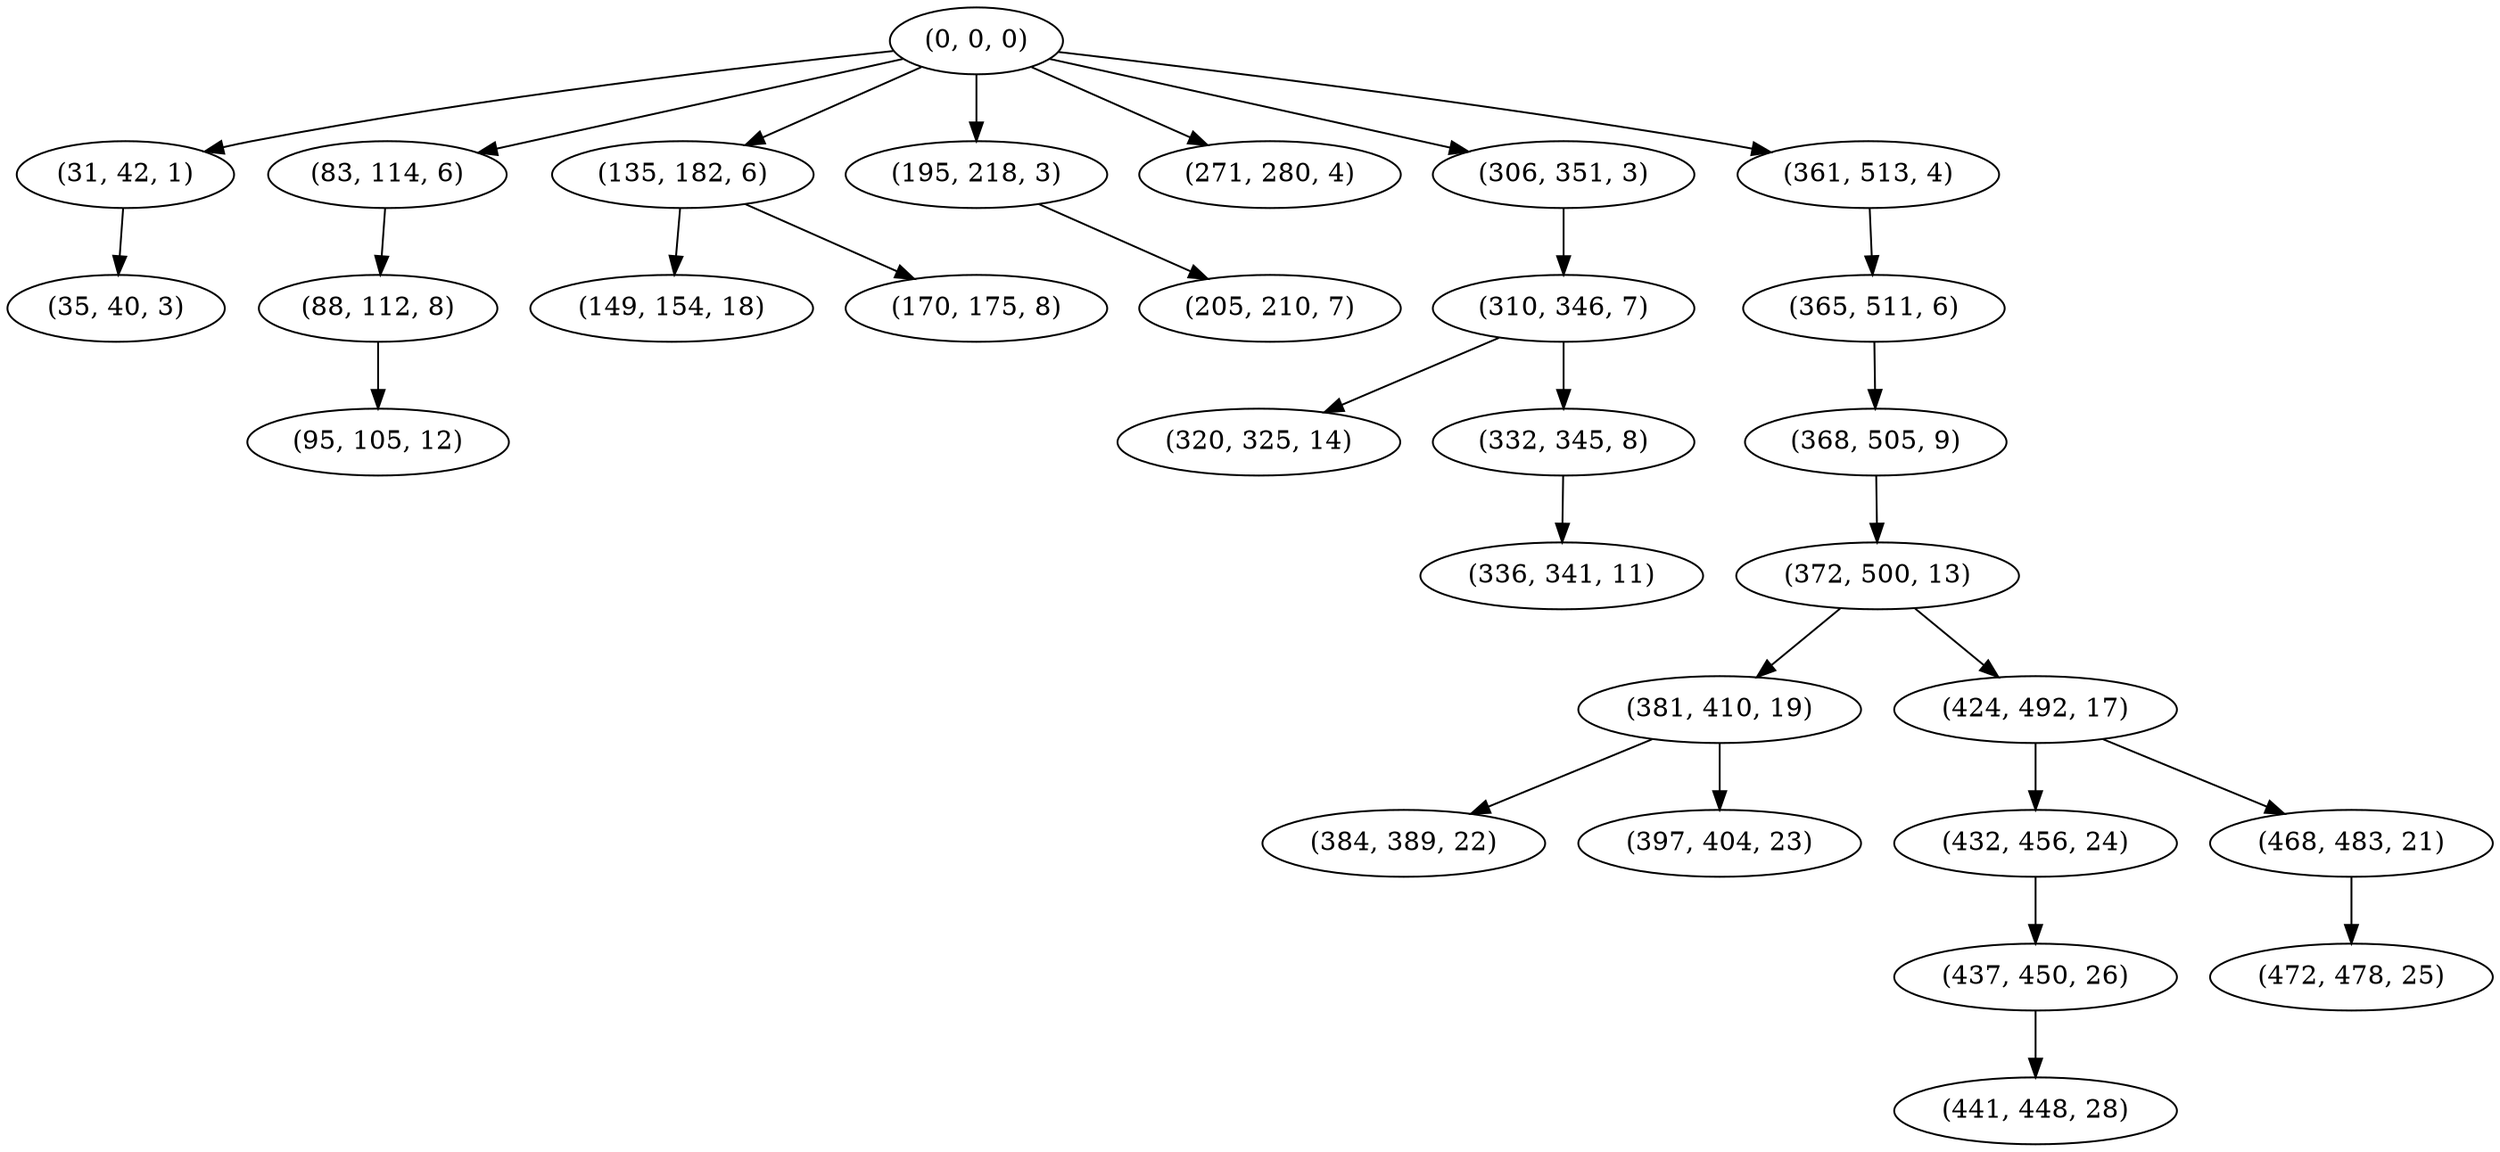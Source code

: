 digraph tree {
    "(0, 0, 0)";
    "(31, 42, 1)";
    "(35, 40, 3)";
    "(83, 114, 6)";
    "(88, 112, 8)";
    "(95, 105, 12)";
    "(135, 182, 6)";
    "(149, 154, 18)";
    "(170, 175, 8)";
    "(195, 218, 3)";
    "(205, 210, 7)";
    "(271, 280, 4)";
    "(306, 351, 3)";
    "(310, 346, 7)";
    "(320, 325, 14)";
    "(332, 345, 8)";
    "(336, 341, 11)";
    "(361, 513, 4)";
    "(365, 511, 6)";
    "(368, 505, 9)";
    "(372, 500, 13)";
    "(381, 410, 19)";
    "(384, 389, 22)";
    "(397, 404, 23)";
    "(424, 492, 17)";
    "(432, 456, 24)";
    "(437, 450, 26)";
    "(441, 448, 28)";
    "(468, 483, 21)";
    "(472, 478, 25)";
    "(0, 0, 0)" -> "(31, 42, 1)";
    "(0, 0, 0)" -> "(83, 114, 6)";
    "(0, 0, 0)" -> "(135, 182, 6)";
    "(0, 0, 0)" -> "(195, 218, 3)";
    "(0, 0, 0)" -> "(271, 280, 4)";
    "(0, 0, 0)" -> "(306, 351, 3)";
    "(0, 0, 0)" -> "(361, 513, 4)";
    "(31, 42, 1)" -> "(35, 40, 3)";
    "(83, 114, 6)" -> "(88, 112, 8)";
    "(88, 112, 8)" -> "(95, 105, 12)";
    "(135, 182, 6)" -> "(149, 154, 18)";
    "(135, 182, 6)" -> "(170, 175, 8)";
    "(195, 218, 3)" -> "(205, 210, 7)";
    "(306, 351, 3)" -> "(310, 346, 7)";
    "(310, 346, 7)" -> "(320, 325, 14)";
    "(310, 346, 7)" -> "(332, 345, 8)";
    "(332, 345, 8)" -> "(336, 341, 11)";
    "(361, 513, 4)" -> "(365, 511, 6)";
    "(365, 511, 6)" -> "(368, 505, 9)";
    "(368, 505, 9)" -> "(372, 500, 13)";
    "(372, 500, 13)" -> "(381, 410, 19)";
    "(372, 500, 13)" -> "(424, 492, 17)";
    "(381, 410, 19)" -> "(384, 389, 22)";
    "(381, 410, 19)" -> "(397, 404, 23)";
    "(424, 492, 17)" -> "(432, 456, 24)";
    "(424, 492, 17)" -> "(468, 483, 21)";
    "(432, 456, 24)" -> "(437, 450, 26)";
    "(437, 450, 26)" -> "(441, 448, 28)";
    "(468, 483, 21)" -> "(472, 478, 25)";
}

